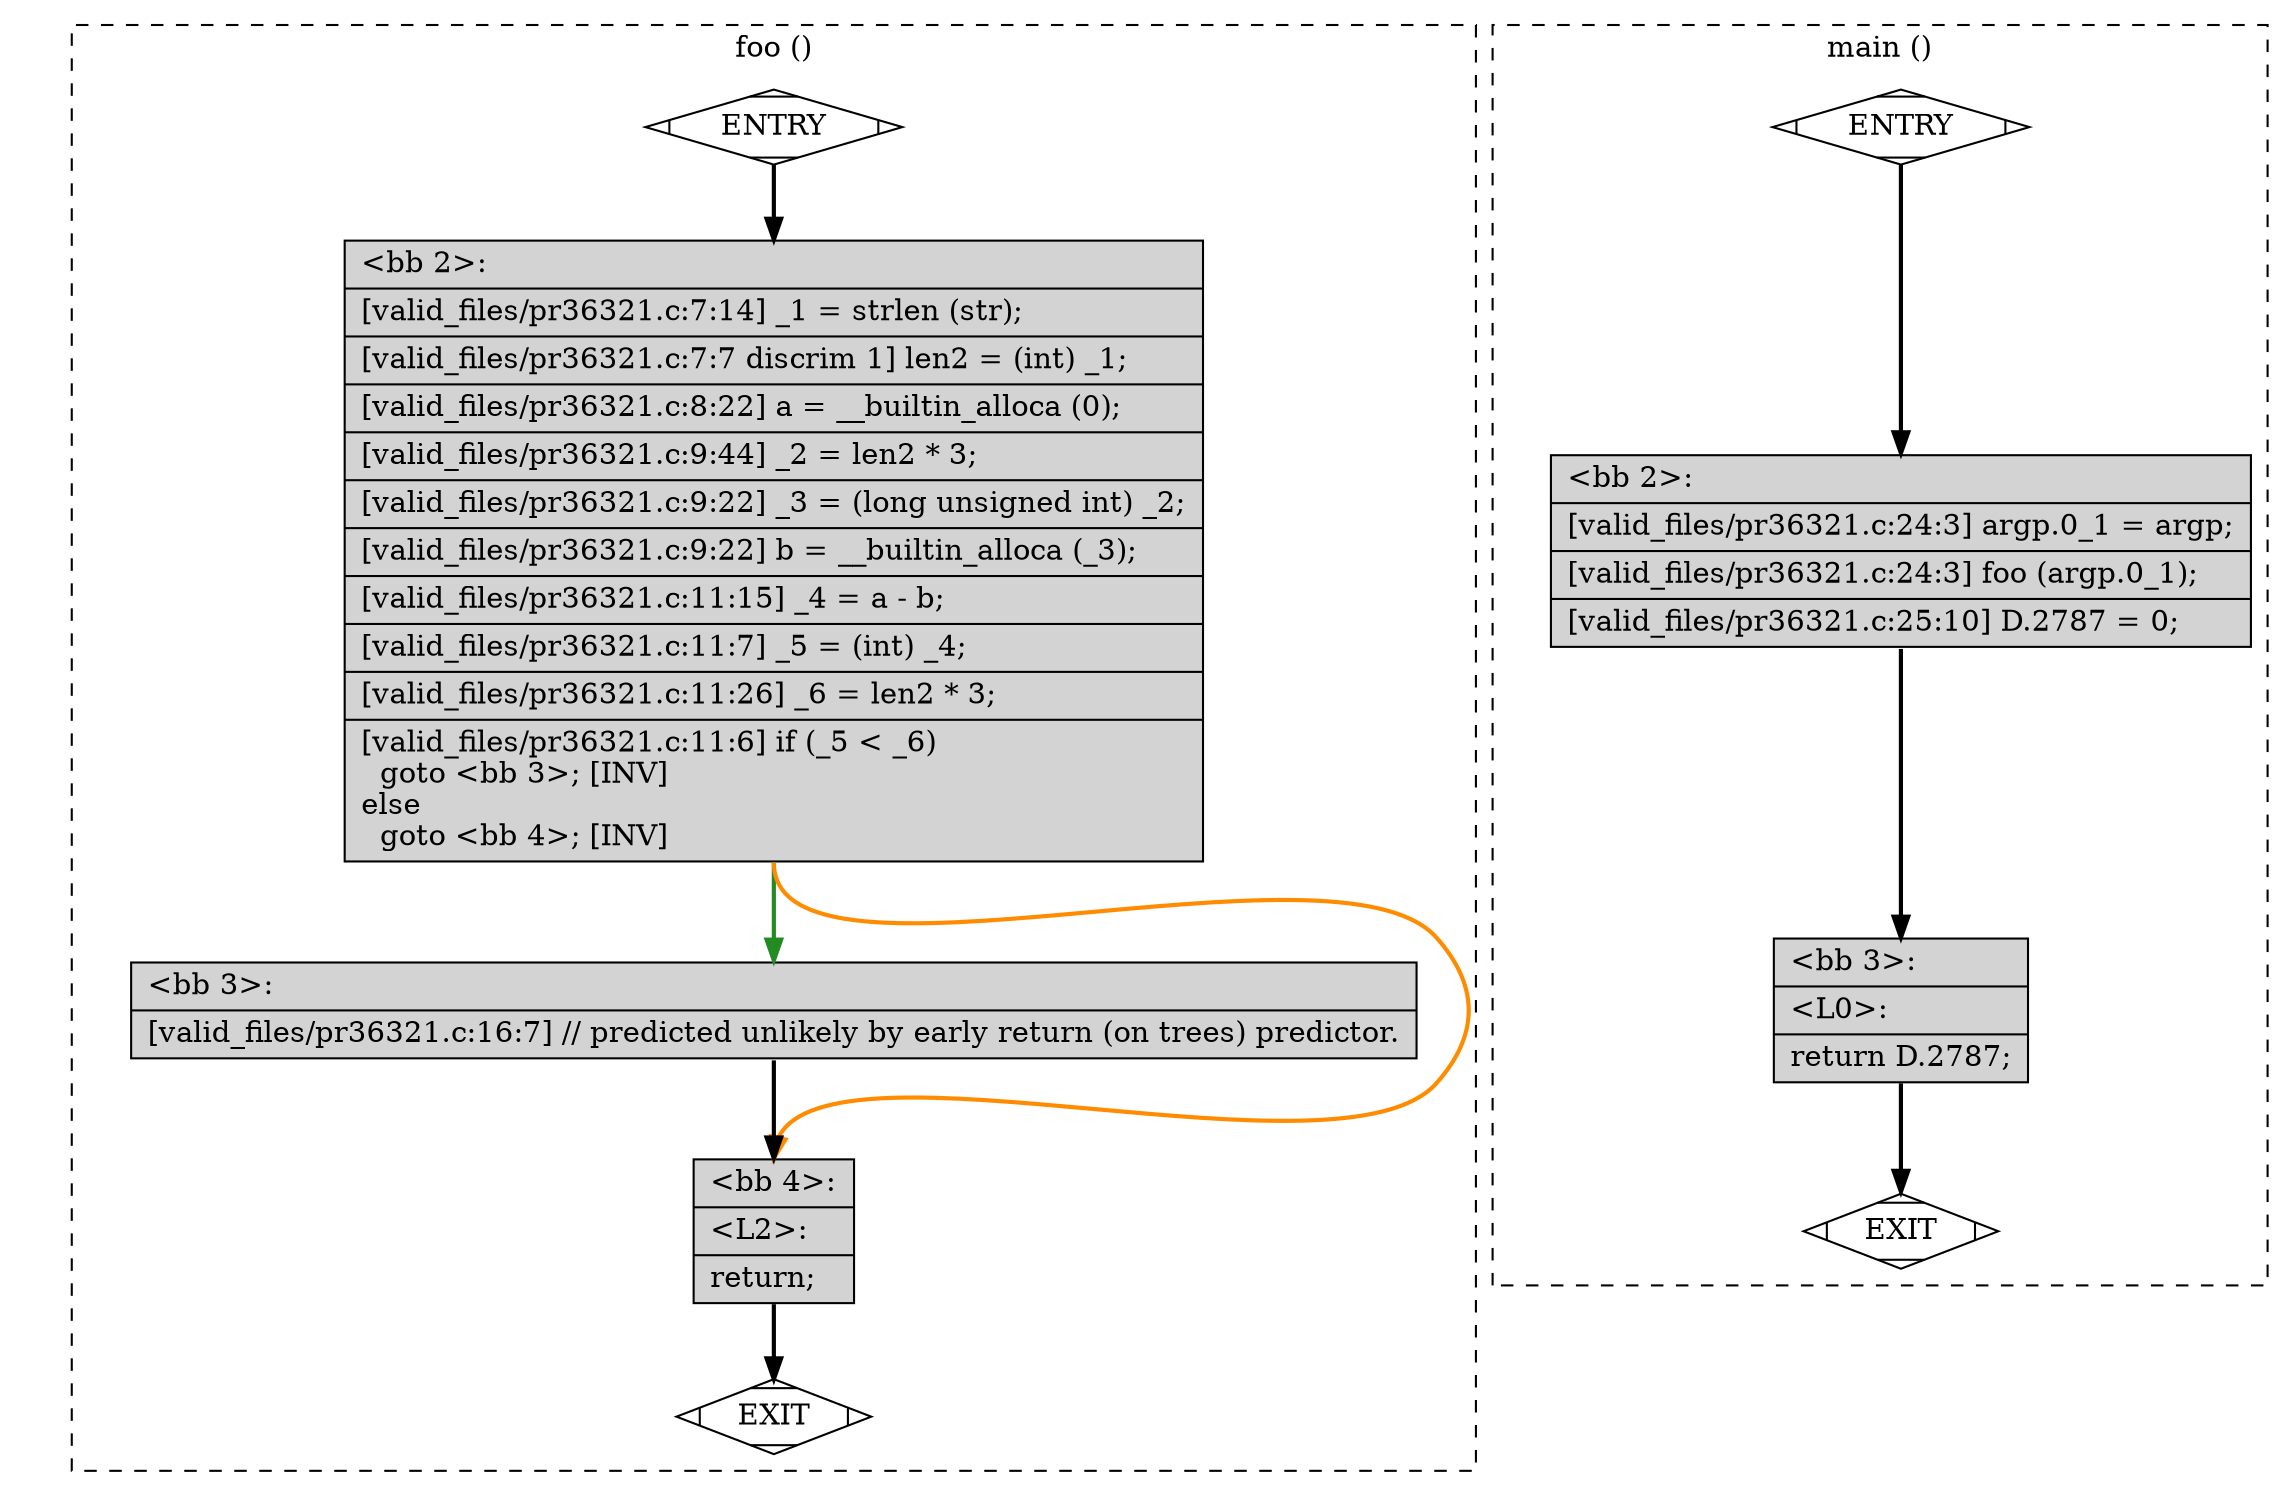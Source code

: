 digraph "a-pr36321.c.015t.cfg" {
overlap=false;
subgraph "cluster_foo" {
	style="dashed";
	color="black";
	label="foo ()";
	fn_0_basic_block_0 [shape=Mdiamond,style=filled,fillcolor=white,label="ENTRY"];

	fn_0_basic_block_1 [shape=Mdiamond,style=filled,fillcolor=white,label="EXIT"];

	fn_0_basic_block_2 [shape=record,style=filled,fillcolor=lightgrey,label="{\<bb\ 2\>:\l\
|[valid_files/pr36321.c:7:14]\ _1\ =\ strlen\ (str);\l\
|[valid_files/pr36321.c:7:7\ discrim\ 1]\ len2\ =\ (int)\ _1;\l\
|[valid_files/pr36321.c:8:22]\ a\ =\ __builtin_alloca\ (0);\l\
|[valid_files/pr36321.c:9:44]\ _2\ =\ len2\ *\ 3;\l\
|[valid_files/pr36321.c:9:22]\ _3\ =\ (long\ unsigned\ int)\ _2;\l\
|[valid_files/pr36321.c:9:22]\ b\ =\ __builtin_alloca\ (_3);\l\
|[valid_files/pr36321.c:11:15]\ _4\ =\ a\ -\ b;\l\
|[valid_files/pr36321.c:11:7]\ _5\ =\ (int)\ _4;\l\
|[valid_files/pr36321.c:11:26]\ _6\ =\ len2\ *\ 3;\l\
|[valid_files/pr36321.c:11:6]\ if\ (_5\ \<\ _6)\l\
\ \ goto\ \<bb\ 3\>;\ [INV]\l\
else\l\
\ \ goto\ \<bb\ 4\>;\ [INV]\l\
}"];

	fn_0_basic_block_3 [shape=record,style=filled,fillcolor=lightgrey,label="{\<bb\ 3\>:\l\
|[valid_files/pr36321.c:16:7]\ //\ predicted\ unlikely\ by\ early\ return\ (on\ trees)\ predictor.\l\
}"];

	fn_0_basic_block_4 [shape=record,style=filled,fillcolor=lightgrey,label="{\<bb\ 4\>:\l\
|\<L2\>:\l\
|return;\l\
}"];

	fn_0_basic_block_0:s -> fn_0_basic_block_2:n [style="solid,bold",color=black,weight=100,constraint=true];
	fn_0_basic_block_2:s -> fn_0_basic_block_3:n [style="solid,bold",color=forestgreen,weight=10,constraint=true];
	fn_0_basic_block_2:s -> fn_0_basic_block_4:n [style="solid,bold",color=darkorange,weight=10,constraint=true];
	fn_0_basic_block_3:s -> fn_0_basic_block_4:n [style="solid,bold",color=black,weight=100,constraint=true];
	fn_0_basic_block_4:s -> fn_0_basic_block_1:n [style="solid,bold",color=black,weight=10,constraint=true];
	fn_0_basic_block_0:s -> fn_0_basic_block_1:n [style="invis",constraint=true];
}
subgraph "cluster_main" {
	style="dashed";
	color="black";
	label="main ()";
	fn_1_basic_block_0 [shape=Mdiamond,style=filled,fillcolor=white,label="ENTRY"];

	fn_1_basic_block_1 [shape=Mdiamond,style=filled,fillcolor=white,label="EXIT"];

	fn_1_basic_block_2 [shape=record,style=filled,fillcolor=lightgrey,label="{\<bb\ 2\>:\l\
|[valid_files/pr36321.c:24:3]\ argp.0_1\ =\ argp;\l\
|[valid_files/pr36321.c:24:3]\ foo\ (argp.0_1);\l\
|[valid_files/pr36321.c:25:10]\ D.2787\ =\ 0;\l\
}"];

	fn_1_basic_block_3 [shape=record,style=filled,fillcolor=lightgrey,label="{\<bb\ 3\>:\l\
|\<L0\>:\l\
|return\ D.2787;\l\
}"];

	fn_1_basic_block_0:s -> fn_1_basic_block_2:n [style="solid,bold",color=black,weight=100,constraint=true];
	fn_1_basic_block_2:s -> fn_1_basic_block_3:n [style="solid,bold",color=black,weight=100,constraint=true];
	fn_1_basic_block_3:s -> fn_1_basic_block_1:n [style="solid,bold",color=black,weight=10,constraint=true];
	fn_1_basic_block_0:s -> fn_1_basic_block_1:n [style="invis",constraint=true];
}
}
